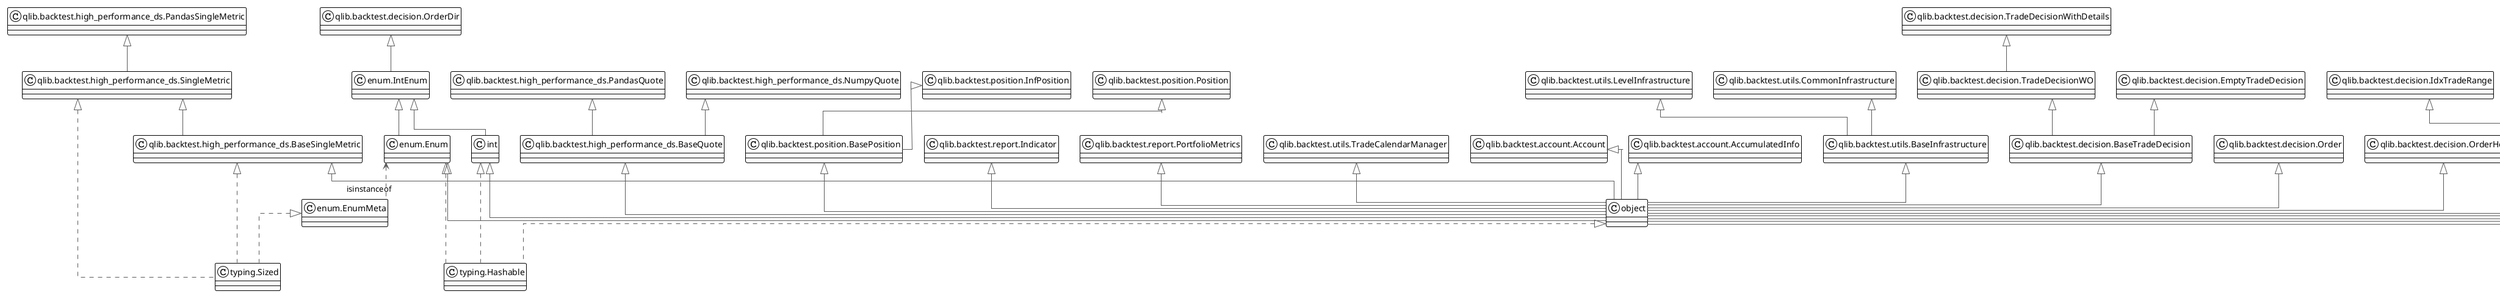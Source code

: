 @startuml

!theme plain
top to bottom direction
skinparam linetype ortho

class node5 as "abc.ABCMeta"
class node0 as "enum.Enum"
class node20 as "enum.EnumMeta"
class node16 as "enum.IntEnum"
class int
class object
class node19 as "qlib.backtest.account.Account"
class node27 as "qlib.backtest.account.AccumulatedInfo"
class node23 as "qlib.backtest.decision.BaseTradeDecision"
class node25 as "qlib.backtest.decision.EmptyTradeDecision"
class node10 as "qlib.backtest.decision.IdxTradeRange"
class node34 as "qlib.backtest.decision.Order"
class node4 as "qlib.backtest.decision.OrderDir"
class node24 as "qlib.backtest.decision.OrderHelper"
class node31 as "qlib.backtest.decision.TradeDecisionWO"
class node41 as "qlib.backtest.decision.TradeDecisionWithDetails"
class node28 as "qlib.backtest.decision.TradeRange"
class node3 as "qlib.backtest.decision.TradeRangeByTime"
class node6 as "qlib.backtest.exchange.Exchange"
class node9 as "qlib.backtest.executor.BaseExecutor"
class node40 as "qlib.backtest.executor.NestedExecutor"
class node39 as "qlib.backtest.executor.SimulatorExecutor"
class node8 as "qlib.backtest.high_performance_ds.BaseOrderIndicator"
class node18 as "qlib.backtest.high_performance_ds.BaseQuote"
class node33 as "qlib.backtest.high_performance_ds.BaseSingleMetric"
class node37 as "qlib.backtest.high_performance_ds.NumpyOrderIndicator"
class node32 as "qlib.backtest.high_performance_ds.NumpyQuote"
class node36 as "qlib.backtest.high_performance_ds.PandasOrderIndicator"
class node11 as "qlib.backtest.high_performance_ds.PandasQuote"
class node44 as "qlib.backtest.high_performance_ds.PandasSingleMetric"
class node38 as "qlib.backtest.high_performance_ds.SingleMetric"
class node43 as "qlib.backtest.position.BasePosition"
class node14 as "qlib.backtest.position.InfPosition"
class node26 as "qlib.backtest.position.Position"
class node42 as "qlib.backtest.report.Indicator"
class node30 as "qlib.backtest.report.PortfolioMetrics"
class node12 as "qlib.backtest.signal.ModelSignal"
class node15 as "qlib.backtest.signal.Signal"
class node2 as "qlib.backtest.signal.SignalWCache"
class node7 as "qlib.backtest.utils.BaseInfrastructure"
class node1 as "qlib.backtest.utils.CommonInfrastructure"
class node22 as "qlib.backtest.utils.LevelInfrastructure"
class node29 as "qlib.backtest.utils.TradeCalendarManager"
class node17 as "typing.Hashable"
class node21 as "typing.Sized"

node0   <-[#595959,dashed]- "isinstanceof" node20 
node0   ^-[#595959,plain]-  object 
node0   ^-[#595959,dashed]-  node17 
node20  ^-[#595959,dashed]-  node21 
node16  ^-[#595959,plain]-  node0  
node16  ^-[#595959,plain]-  int    
int     ^-[#595959,plain]-  object 
int     ^-[#595959,dashed]-  node17 
object  ^-[#595959,dashed]-  node17 
node19  ^-[#595959,plain]-  object 
node27  ^-[#595959,plain]-  object 
node23  ^-[#595959,plain]-  object 
node25  ^-[#595959,plain]-  node23 
node10  ^-[#595959,plain]-  node28 
node34  ^-[#595959,plain]-  object 
node4   ^-[#595959,plain]-  node16 
node24  ^-[#595959,plain]-  object 
node31  ^-[#595959,plain]-  node23 
node41  ^-[#595959,plain]-  node31 
node28  ^-[#595959,plain]-  object 
node3   ^-[#595959,plain]-  node28 
node6   ^-[#595959,plain]-  object 
node9   ^-[#595959,plain]-  object 
node40  ^-[#595959,plain]-  node9  
node39  ^-[#595959,plain]-  node9  
node8   ^-[#595959,plain]-  object 
node18  ^-[#595959,plain]-  object 
node33  ^-[#595959,plain]-  object 
node33  ^-[#595959,dashed]-  node21 
node37  ^-[#595959,plain]-  node8  
node32  ^-[#595959,plain]-  node18 
node36  ^-[#595959,plain]-  node8  
node11  ^-[#595959,plain]-  node18 
node44  ^-[#595959,plain]-  node38 
node38  ^-[#595959,plain]-  node33 
node38  ^-[#595959,dashed]-  node21 
node43  ^-[#595959,plain]-  object 
node14  ^-[#595959,plain]-  node43 
node26  ^-[#595959,plain]-  node43 
node42  ^-[#595959,plain]-  object 
node30  ^-[#595959,plain]-  object 
node12  ^-[#595959,plain]-  node2  
node15  <-[#595959,dashed]- "isinstanceof" node5  
node15  ^-[#595959,plain]-  object 
node2   ^-[#595959,plain]-  node15 
node7   ^-[#595959,plain]-  object 
node1   ^-[#595959,plain]-  node7  
node22  ^-[#595959,plain]-  node7  
node29  ^-[#595959,plain]-  object 
@enduml
